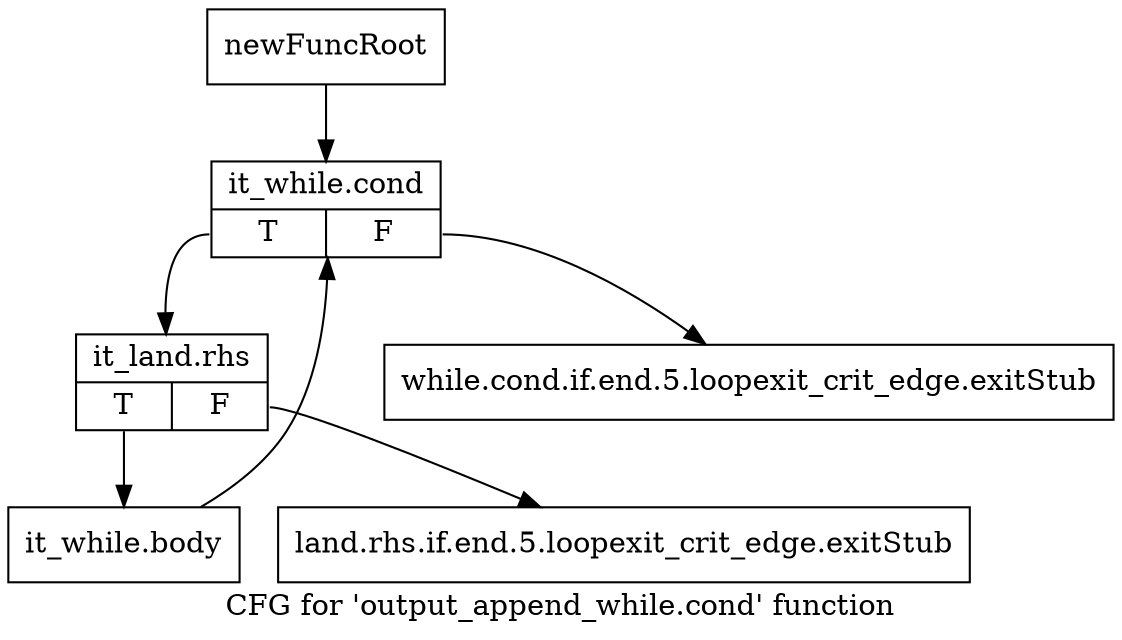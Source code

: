 digraph "CFG for 'output_append_while.cond' function" {
	label="CFG for 'output_append_while.cond' function";

	Node0xab721d0 [shape=record,label="{newFuncRoot}"];
	Node0xab721d0 -> Node0xab722c0;
	Node0xab72220 [shape=record,label="{while.cond.if.end.5.loopexit_crit_edge.exitStub}"];
	Node0xab72270 [shape=record,label="{land.rhs.if.end.5.loopexit_crit_edge.exitStub}"];
	Node0xab722c0 [shape=record,label="{it_while.cond|{<s0>T|<s1>F}}"];
	Node0xab722c0:s0 -> Node0xab72310;
	Node0xab722c0:s1 -> Node0xab72220;
	Node0xab72310 [shape=record,label="{it_land.rhs|{<s0>T|<s1>F}}"];
	Node0xab72310:s0 -> Node0xab72360;
	Node0xab72310:s1 -> Node0xab72270;
	Node0xab72360 [shape=record,label="{it_while.body}"];
	Node0xab72360 -> Node0xab722c0;
}
